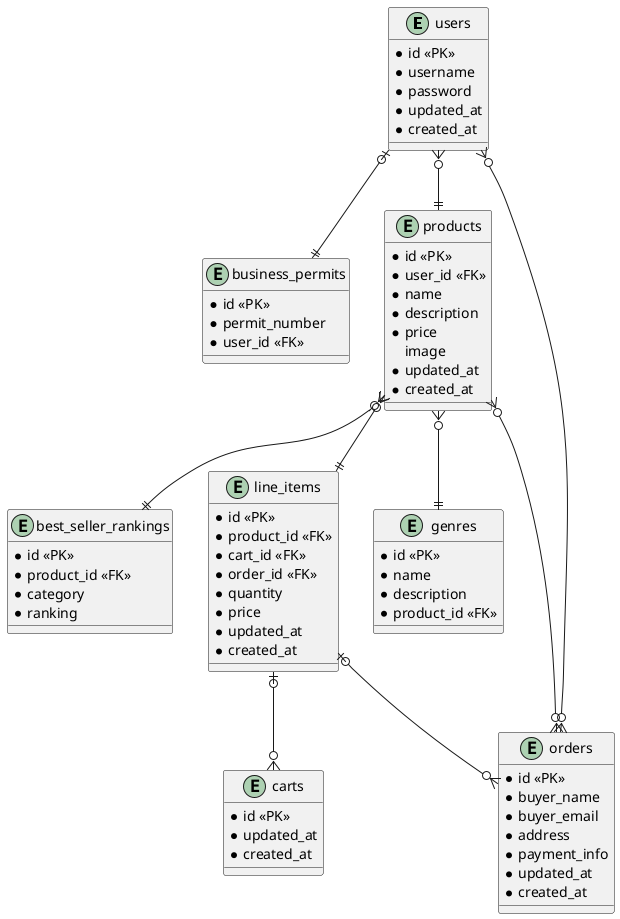 @startuml
'https://plantuml.com/class-diagram

entity users {
    * id <<PK>>
    * username
    * password
    * updated_at
    * created_at
}

entity business_permits {
    * id <<PK>>
    * permit_number
    * user_id <<FK>>
}

entity products {
    * id <<PK>>
    * user_id <<FK>>
    * name
    * description
    * price
    image
    * updated_at
    * created_at
}

entity best_seller_rankings {
    * id <<PK>>
    * product_id <<FK>>
    * category
    * ranking
}

entity line_items {
    * id <<PK>>
    * product_id <<FK>>
    * cart_id <<FK>>
    * order_id <<FK>>
    * quantity
    * price
    * updated_at
    * created_at
}

entity carts {
    * id <<PK>>
    * updated_at
    * created_at
}

entity orders {
    * id <<PK>>
    * buyer_name
    * buyer_email
    * address
    * payment_info
    * updated_at
    * created_at
}

entity genres {
    * id <<PK>>
    * name
    * description
    * product_id <<FK>>
}

users }o--|| products
users |o--|| business_permits
products }o--|| line_items
line_items |o--o{ carts
line_items |o--o{ orders
orders }o--o{ users
orders }o--o{ products
products }o--|| genres
products }o--|| best_seller_rankings




@enduml